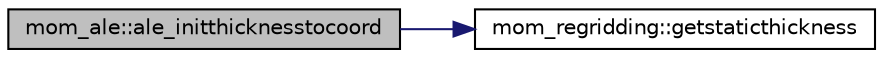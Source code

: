 digraph "mom_ale::ale_initthicknesstocoord"
{
 // INTERACTIVE_SVG=YES
  edge [fontname="Helvetica",fontsize="10",labelfontname="Helvetica",labelfontsize="10"];
  node [fontname="Helvetica",fontsize="10",shape=record];
  rankdir="LR";
  Node26 [label="mom_ale::ale_initthicknesstocoord",height=0.2,width=0.4,color="black", fillcolor="grey75", style="filled", fontcolor="black"];
  Node26 -> Node27 [color="midnightblue",fontsize="10",style="solid",fontname="Helvetica"];
  Node27 [label="mom_regridding::getstaticthickness",height=0.2,width=0.4,color="black", fillcolor="white", style="filled",URL="$namespacemom__regridding.html#a1587a58d8fe87432c3f7817952014584"];
}

